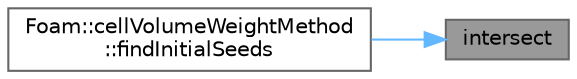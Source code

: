 digraph "intersect"
{
 // LATEX_PDF_SIZE
  bgcolor="transparent";
  edge [fontname=Helvetica,fontsize=10,labelfontname=Helvetica,labelfontsize=10];
  node [fontname=Helvetica,fontsize=10,shape=box,height=0.2,width=0.4];
  rankdir="RL";
  Node1 [id="Node000001",label="intersect",height=0.2,width=0.4,color="gray40", fillcolor="grey60", style="filled", fontcolor="black",tooltip=" "];
  Node1 -> Node2 [id="edge1_Node000001_Node000002",dir="back",color="steelblue1",style="solid",tooltip=" "];
  Node2 [id="Node000002",label="Foam::cellVolumeWeightMethod\l::findInitialSeeds",height=0.2,width=0.4,color="grey40", fillcolor="white", style="filled",URL="$classFoam_1_1cellVolumeWeightMethod.html#a156bc4ebe6579e3910bf6a93565794da",tooltip=" "];
}
